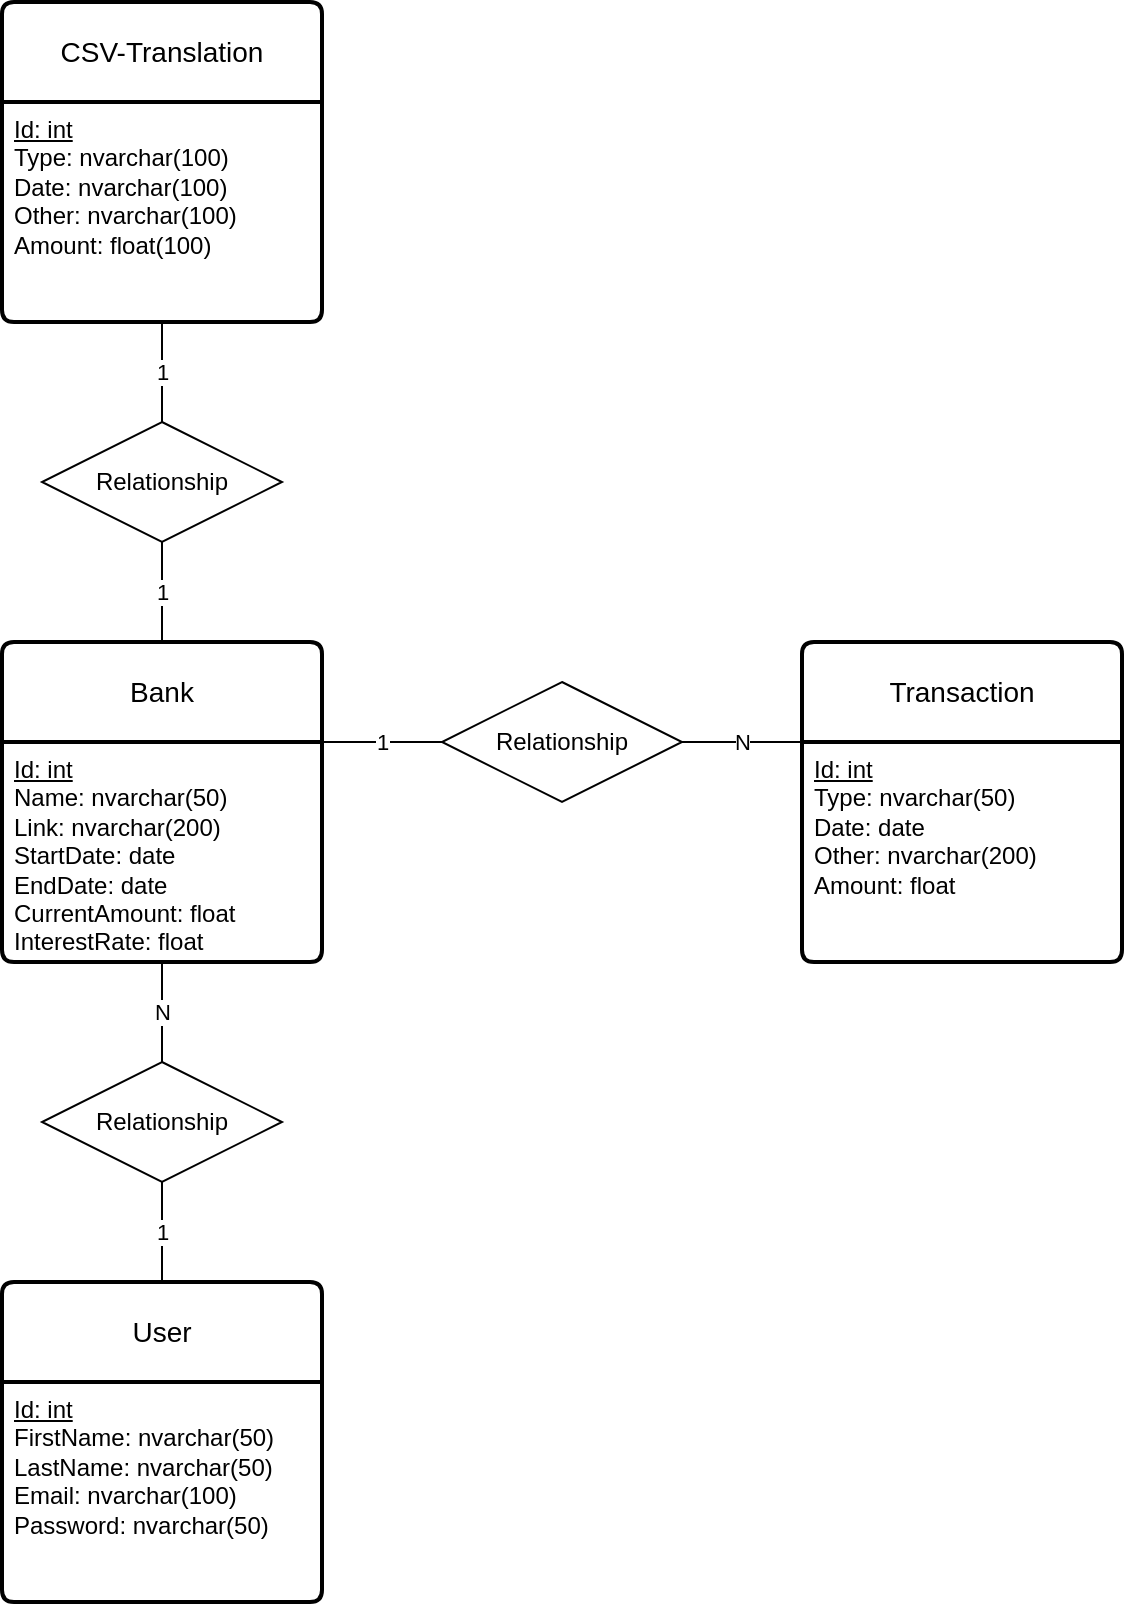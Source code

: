 <mxfile version="24.7.5">
  <diagram id="R2lEEEUBdFMjLlhIrx00" name="Page-1">
    <mxGraphModel dx="1393" dy="1858" grid="1" gridSize="10" guides="1" tooltips="1" connect="1" arrows="1" fold="1" page="1" pageScale="1" pageWidth="850" pageHeight="1100" math="0" shadow="0" extFonts="Permanent Marker^https://fonts.googleapis.com/css?family=Permanent+Marker">
      <root>
        <mxCell id="0" />
        <mxCell id="1" parent="0" />
        <mxCell id="JhU57DJ20qQZNXVxEEHU-14" value="" style="shape=partialRectangle;connectable=0;fillColor=none;top=0;left=0;bottom=0;right=0;editable=1;overflow=hidden;whiteSpace=wrap;html=1;" parent="1" vertex="1">
          <mxGeometry x="250" y="330" width="30" height="30" as="geometry">
            <mxRectangle width="30" height="30" as="alternateBounds" />
          </mxGeometry>
        </mxCell>
        <mxCell id="JhU57DJ20qQZNXVxEEHU-18" value="Bank" style="swimlane;childLayout=stackLayout;horizontal=1;startSize=50;horizontalStack=0;rounded=1;fontSize=14;fontStyle=0;strokeWidth=2;resizeParent=0;resizeLast=1;shadow=0;dashed=0;align=center;arcSize=4;whiteSpace=wrap;html=1;" parent="1" vertex="1">
          <mxGeometry x="240" y="200" width="160" height="160" as="geometry" />
        </mxCell>
        <mxCell id="JhU57DJ20qQZNXVxEEHU-19" value="&lt;u&gt;Id: int&lt;/u&gt;&lt;div&gt;Name: nvarchar(50)&lt;/div&gt;&lt;div&gt;Link: nvarchar(200)&lt;/div&gt;&lt;div&gt;StartDate: date&lt;/div&gt;&lt;div&gt;EndDate: date&lt;/div&gt;&lt;div&gt;CurrentAmount: float&lt;/div&gt;&lt;div&gt;InterestRate: float&lt;br&gt;&lt;/div&gt;" style="align=left;strokeColor=none;fillColor=none;spacingLeft=4;fontSize=12;verticalAlign=top;resizable=0;rotatable=0;part=1;html=1;" parent="JhU57DJ20qQZNXVxEEHU-18" vertex="1">
          <mxGeometry y="50" width="160" height="110" as="geometry" />
        </mxCell>
        <mxCell id="JhU57DJ20qQZNXVxEEHU-20" value="Transaction" style="swimlane;childLayout=stackLayout;horizontal=1;startSize=50;horizontalStack=0;rounded=1;fontSize=14;fontStyle=0;strokeWidth=2;resizeParent=0;resizeLast=1;shadow=0;dashed=0;align=center;arcSize=4;whiteSpace=wrap;html=1;" parent="1" vertex="1">
          <mxGeometry x="640" y="200" width="160" height="160" as="geometry" />
        </mxCell>
        <mxCell id="JhU57DJ20qQZNXVxEEHU-21" value="&lt;u&gt;Id: int&lt;/u&gt;&lt;div&gt;Type: nvarchar(50)&lt;/div&gt;&lt;div&gt;Date: date&lt;/div&gt;&lt;div&gt;Other: nvarchar(200)&lt;/div&gt;&lt;div&gt;Amount: float&lt;/div&gt;&lt;div&gt;&lt;br&gt;&lt;/div&gt;" style="align=left;strokeColor=none;fillColor=none;spacingLeft=4;fontSize=12;verticalAlign=top;resizable=0;rotatable=0;part=1;html=1;" parent="JhU57DJ20qQZNXVxEEHU-20" vertex="1">
          <mxGeometry y="50" width="160" height="110" as="geometry" />
        </mxCell>
        <mxCell id="JhU57DJ20qQZNXVxEEHU-31" value="N" style="edgeStyle=none;shape=connector;rounded=0;orthogonalLoop=1;jettySize=auto;html=1;exitX=1;exitY=0.5;exitDx=0;exitDy=0;entryX=0;entryY=0;entryDx=0;entryDy=0;strokeColor=default;align=center;verticalAlign=middle;fontFamily=Helvetica;fontSize=11;fontColor=default;labelBackgroundColor=default;endArrow=none;endFill=0;" parent="1" source="JhU57DJ20qQZNXVxEEHU-22" target="JhU57DJ20qQZNXVxEEHU-21" edge="1">
          <mxGeometry relative="1" as="geometry" />
        </mxCell>
        <mxCell id="JhU57DJ20qQZNXVxEEHU-22" value="Relationship" style="shape=rhombus;perimeter=rhombusPerimeter;whiteSpace=wrap;html=1;align=center;" parent="1" vertex="1">
          <mxGeometry x="460" y="220" width="120" height="60" as="geometry" />
        </mxCell>
        <mxCell id="JhU57DJ20qQZNXVxEEHU-30" value="1" style="edgeStyle=none;shape=connector;rounded=0;orthogonalLoop=1;jettySize=auto;html=1;exitX=1;exitY=0;exitDx=0;exitDy=0;entryX=0;entryY=0.5;entryDx=0;entryDy=0;strokeColor=default;align=center;verticalAlign=middle;fontFamily=Helvetica;fontSize=11;fontColor=default;labelBackgroundColor=default;endArrow=none;endFill=0;" parent="1" source="JhU57DJ20qQZNXVxEEHU-19" target="JhU57DJ20qQZNXVxEEHU-22" edge="1">
          <mxGeometry relative="1" as="geometry" />
        </mxCell>
        <mxCell id="i-EfPjyqxrqwq9eCZ7NU-2" value="1" style="edgeStyle=orthogonalEdgeStyle;rounded=0;orthogonalLoop=1;jettySize=auto;html=1;exitX=0.5;exitY=0;exitDx=0;exitDy=0;entryX=0.5;entryY=1;entryDx=0;entryDy=0;endArrow=none;endFill=0;" parent="1" source="SrbXHr8n1rtsrGe3lEvS-1" target="i-EfPjyqxrqwq9eCZ7NU-1" edge="1">
          <mxGeometry relative="1" as="geometry" />
        </mxCell>
        <mxCell id="SrbXHr8n1rtsrGe3lEvS-1" value="User" style="swimlane;childLayout=stackLayout;horizontal=1;startSize=50;horizontalStack=0;rounded=1;fontSize=14;fontStyle=0;strokeWidth=2;resizeParent=0;resizeLast=1;shadow=0;dashed=0;align=center;arcSize=4;whiteSpace=wrap;html=1;" parent="1" vertex="1">
          <mxGeometry x="240" y="520" width="160" height="160" as="geometry" />
        </mxCell>
        <mxCell id="SrbXHr8n1rtsrGe3lEvS-2" value="&lt;u&gt;Id: int&lt;/u&gt;&lt;div&gt;FirstName: nvarchar(50)&lt;/div&gt;&lt;div&gt;LastName: nvarchar(50)&lt;/div&gt;&lt;div&gt;Email: nvarchar(100)&lt;/div&gt;&lt;div&gt;Password: nvarchar(50)&lt;/div&gt;" style="align=left;strokeColor=none;fillColor=none;spacingLeft=4;fontSize=12;verticalAlign=top;resizable=0;rotatable=0;part=1;html=1;" parent="SrbXHr8n1rtsrGe3lEvS-1" vertex="1">
          <mxGeometry y="50" width="160" height="110" as="geometry" />
        </mxCell>
        <mxCell id="i-EfPjyqxrqwq9eCZ7NU-3" value="N" style="edgeStyle=orthogonalEdgeStyle;shape=connector;rounded=0;orthogonalLoop=1;jettySize=auto;html=1;exitX=0.5;exitY=0;exitDx=0;exitDy=0;entryX=0.5;entryY=1;entryDx=0;entryDy=0;strokeColor=default;align=center;verticalAlign=middle;fontFamily=Helvetica;fontSize=11;fontColor=default;labelBackgroundColor=default;endArrow=none;endFill=0;" parent="1" source="i-EfPjyqxrqwq9eCZ7NU-1" target="JhU57DJ20qQZNXVxEEHU-19" edge="1">
          <mxGeometry relative="1" as="geometry" />
        </mxCell>
        <mxCell id="i-EfPjyqxrqwq9eCZ7NU-1" value="Relationship" style="shape=rhombus;perimeter=rhombusPerimeter;whiteSpace=wrap;html=1;align=center;" parent="1" vertex="1">
          <mxGeometry x="260" y="410" width="120" height="60" as="geometry" />
        </mxCell>
        <mxCell id="cizEQe3z-VEkMX1aqBmt-1" value="CSV-Translation" style="swimlane;childLayout=stackLayout;horizontal=1;startSize=50;horizontalStack=0;rounded=1;fontSize=14;fontStyle=0;strokeWidth=2;resizeParent=0;resizeLast=1;shadow=0;dashed=0;align=center;arcSize=4;whiteSpace=wrap;html=1;" vertex="1" parent="1">
          <mxGeometry x="240" y="-120" width="160" height="160" as="geometry" />
        </mxCell>
        <mxCell id="cizEQe3z-VEkMX1aqBmt-2" value="&lt;u&gt;Id: int&lt;/u&gt;&lt;div&gt;Type: nvarchar(100)&lt;/div&gt;&lt;div&gt;Date: nvarchar(100)&lt;/div&gt;&lt;div&gt;Other: nvarchar(100)&lt;/div&gt;&lt;div&gt;Amount: float(100)&lt;/div&gt;" style="align=left;strokeColor=none;fillColor=none;spacingLeft=4;fontSize=12;verticalAlign=top;resizable=0;rotatable=0;part=1;html=1;" vertex="1" parent="cizEQe3z-VEkMX1aqBmt-1">
          <mxGeometry y="50" width="160" height="110" as="geometry" />
        </mxCell>
        <mxCell id="cizEQe3z-VEkMX1aqBmt-11" value="1" style="edgeStyle=none;shape=connector;rounded=0;orthogonalLoop=1;jettySize=auto;html=1;exitX=0.5;exitY=1;exitDx=0;exitDy=0;entryX=0.5;entryY=0;entryDx=0;entryDy=0;strokeColor=default;align=center;verticalAlign=middle;fontFamily=Helvetica;fontSize=11;fontColor=default;labelBackgroundColor=default;endArrow=none;endFill=0;" edge="1" parent="1" source="cizEQe3z-VEkMX1aqBmt-9" target="JhU57DJ20qQZNXVxEEHU-18">
          <mxGeometry relative="1" as="geometry" />
        </mxCell>
        <mxCell id="cizEQe3z-VEkMX1aqBmt-9" value="Relationship" style="shape=rhombus;perimeter=rhombusPerimeter;whiteSpace=wrap;html=1;align=center;" vertex="1" parent="1">
          <mxGeometry x="260" y="90" width="120" height="60" as="geometry" />
        </mxCell>
        <mxCell id="cizEQe3z-VEkMX1aqBmt-10" value="1" style="edgeStyle=none;shape=connector;rounded=0;orthogonalLoop=1;jettySize=auto;html=1;exitX=0.5;exitY=1;exitDx=0;exitDy=0;entryX=0.5;entryY=0;entryDx=0;entryDy=0;strokeColor=default;align=center;verticalAlign=middle;fontFamily=Helvetica;fontSize=11;fontColor=default;labelBackgroundColor=default;endArrow=none;endFill=0;" edge="1" parent="1" source="cizEQe3z-VEkMX1aqBmt-2" target="cizEQe3z-VEkMX1aqBmt-9">
          <mxGeometry relative="1" as="geometry" />
        </mxCell>
      </root>
    </mxGraphModel>
  </diagram>
</mxfile>
